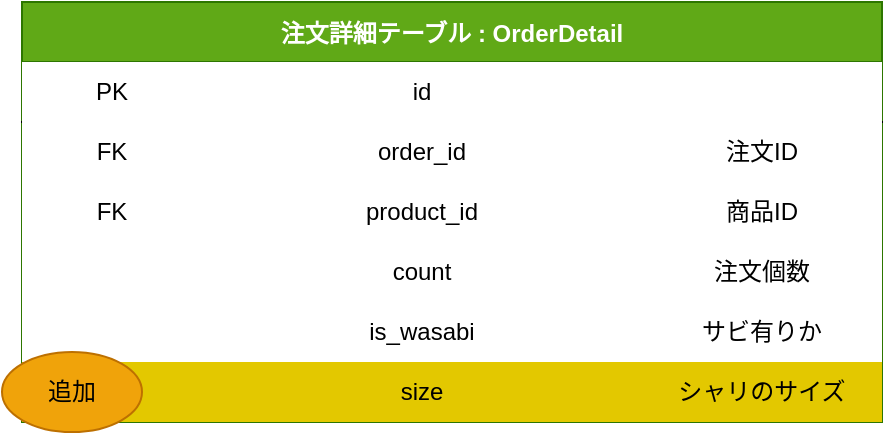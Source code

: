 <mxfile>
    <diagram id="YNiJtK--5vYYoWrFoAtl" name="ページ1">
        <mxGraphModel dx="1016" dy="371" grid="1" gridSize="10" guides="1" tooltips="1" connect="1" arrows="1" fold="1" page="1" pageScale="1" pageWidth="827" pageHeight="1169" math="0" shadow="0">
            <root>
                <mxCell id="0"/>
                <mxCell id="1" parent="0"/>
                <mxCell id="52" value="注文詳細テーブル : OrderDetail" style="shape=table;startSize=30;container=1;collapsible=0;childLayout=tableLayout;fixedRows=1;rowLines=0;fontStyle=1;align=center;pointerEvents=1;fillColor=#60a917;fontColor=#ffffff;strokeColor=#2D7600;" parent="1" vertex="1">
                    <mxGeometry x="90" y="80" width="430" height="210" as="geometry"/>
                </mxCell>
                <mxCell id="53" style="shape=partialRectangle;html=1;whiteSpace=wrap;collapsible=0;dropTarget=0;pointerEvents=1;top=0;left=0;bottom=1;right=0;points=[[0,0.5],[1,0.5]];portConstraint=eastwest;" parent="52" vertex="1">
                    <mxGeometry y="30" width="430" height="30" as="geometry"/>
                </mxCell>
                <mxCell id="54" value="PK" style="shape=partialRectangle;html=1;whiteSpace=wrap;connectable=0;top=0;left=0;bottom=0;right=0;overflow=hidden;pointerEvents=1;" parent="53" vertex="1">
                    <mxGeometry width="90" height="30" as="geometry">
                        <mxRectangle width="90" height="30" as="alternateBounds"/>
                    </mxGeometry>
                </mxCell>
                <mxCell id="55" value="id" style="shape=partialRectangle;html=1;whiteSpace=wrap;connectable=0;top=0;left=0;bottom=0;right=0;overflow=hidden;pointerEvents=1;align=center;labelPosition=center;verticalLabelPosition=middle;verticalAlign=middle;" parent="53" vertex="1">
                    <mxGeometry x="90" width="220" height="30" as="geometry">
                        <mxRectangle width="220" height="30" as="alternateBounds"/>
                    </mxGeometry>
                </mxCell>
                <mxCell id="65" value="" style="shape=partialRectangle;html=1;whiteSpace=wrap;connectable=0;top=0;left=0;bottom=0;right=0;overflow=hidden;pointerEvents=1;align=center;labelPosition=center;verticalLabelPosition=middle;verticalAlign=middle;" parent="53" vertex="1">
                    <mxGeometry x="310" width="120" height="30" as="geometry">
                        <mxRectangle width="120" height="30" as="alternateBounds"/>
                    </mxGeometry>
                </mxCell>
                <mxCell id="56" style="shape=partialRectangle;html=1;whiteSpace=wrap;collapsible=0;dropTarget=0;pointerEvents=1;top=0;left=0;bottom=0;right=0;points=[[0,0.5],[1,0.5]];portConstraint=eastwest;" parent="52" vertex="1">
                    <mxGeometry y="60" width="430" height="30" as="geometry"/>
                </mxCell>
                <mxCell id="57" value="FK" style="shape=partialRectangle;html=1;whiteSpace=wrap;connectable=0;top=0;left=0;bottom=0;right=0;overflow=hidden;pointerEvents=1;" parent="56" vertex="1">
                    <mxGeometry width="90" height="30" as="geometry">
                        <mxRectangle width="90" height="30" as="alternateBounds"/>
                    </mxGeometry>
                </mxCell>
                <mxCell id="58" value="order_id" style="shape=partialRectangle;html=1;whiteSpace=wrap;connectable=0;top=0;left=0;bottom=0;right=0;overflow=hidden;pointerEvents=1;align=center;labelPosition=center;verticalLabelPosition=middle;verticalAlign=middle;" parent="56" vertex="1">
                    <mxGeometry x="90" width="220" height="30" as="geometry">
                        <mxRectangle width="220" height="30" as="alternateBounds"/>
                    </mxGeometry>
                </mxCell>
                <mxCell id="66" value="注文ID" style="shape=partialRectangle;html=1;whiteSpace=wrap;connectable=0;top=0;left=0;bottom=0;right=0;overflow=hidden;pointerEvents=1;align=center;labelPosition=center;verticalLabelPosition=middle;verticalAlign=middle;" parent="56" vertex="1">
                    <mxGeometry x="310" width="120" height="30" as="geometry">
                        <mxRectangle width="120" height="30" as="alternateBounds"/>
                    </mxGeometry>
                </mxCell>
                <mxCell id="59" style="shape=partialRectangle;html=1;whiteSpace=wrap;collapsible=0;dropTarget=0;pointerEvents=1;top=0;left=0;bottom=0;right=0;points=[[0,0.5],[1,0.5]];portConstraint=eastwest;" parent="52" vertex="1">
                    <mxGeometry y="90" width="430" height="30" as="geometry"/>
                </mxCell>
                <mxCell id="60" value="FK" style="shape=partialRectangle;html=1;whiteSpace=wrap;connectable=0;top=0;left=0;bottom=0;right=0;overflow=hidden;pointerEvents=1;" parent="59" vertex="1">
                    <mxGeometry width="90" height="30" as="geometry">
                        <mxRectangle width="90" height="30" as="alternateBounds"/>
                    </mxGeometry>
                </mxCell>
                <mxCell id="61" value="product_id" style="shape=partialRectangle;html=1;whiteSpace=wrap;connectable=0;top=0;left=0;bottom=0;right=0;overflow=hidden;pointerEvents=1;align=center;labelPosition=center;verticalLabelPosition=middle;verticalAlign=middle;" parent="59" vertex="1">
                    <mxGeometry x="90" width="220" height="30" as="geometry">
                        <mxRectangle width="220" height="30" as="alternateBounds"/>
                    </mxGeometry>
                </mxCell>
                <mxCell id="67" value="商品ID" style="shape=partialRectangle;html=1;whiteSpace=wrap;connectable=0;top=0;left=0;bottom=0;right=0;overflow=hidden;pointerEvents=1;align=center;labelPosition=center;verticalLabelPosition=middle;verticalAlign=middle;" parent="59" vertex="1">
                    <mxGeometry x="310" width="120" height="30" as="geometry">
                        <mxRectangle width="120" height="30" as="alternateBounds"/>
                    </mxGeometry>
                </mxCell>
                <mxCell id="88" style="shape=partialRectangle;html=1;whiteSpace=wrap;collapsible=0;dropTarget=0;pointerEvents=1;top=0;left=0;bottom=0;right=0;points=[[0,0.5],[1,0.5]];portConstraint=eastwest;" parent="52" vertex="1">
                    <mxGeometry y="120" width="430" height="30" as="geometry"/>
                </mxCell>
                <mxCell id="89" style="shape=partialRectangle;html=1;whiteSpace=wrap;connectable=0;top=0;left=0;bottom=0;right=0;overflow=hidden;pointerEvents=1;" parent="88" vertex="1">
                    <mxGeometry width="90" height="30" as="geometry">
                        <mxRectangle width="90" height="30" as="alternateBounds"/>
                    </mxGeometry>
                </mxCell>
                <mxCell id="90" value="count" style="shape=partialRectangle;html=1;whiteSpace=wrap;connectable=0;top=0;left=0;bottom=0;right=0;overflow=hidden;pointerEvents=1;align=center;labelPosition=center;verticalLabelPosition=middle;verticalAlign=middle;" parent="88" vertex="1">
                    <mxGeometry x="90" width="220" height="30" as="geometry">
                        <mxRectangle width="220" height="30" as="alternateBounds"/>
                    </mxGeometry>
                </mxCell>
                <mxCell id="91" value="注文個数" style="shape=partialRectangle;html=1;whiteSpace=wrap;connectable=0;top=0;left=0;bottom=0;right=0;overflow=hidden;pointerEvents=1;align=center;labelPosition=center;verticalLabelPosition=middle;verticalAlign=middle;" parent="88" vertex="1">
                    <mxGeometry x="310" width="120" height="30" as="geometry">
                        <mxRectangle width="120" height="30" as="alternateBounds"/>
                    </mxGeometry>
                </mxCell>
                <mxCell id="92" style="shape=partialRectangle;html=1;whiteSpace=wrap;collapsible=0;dropTarget=0;pointerEvents=1;top=0;left=0;bottom=0;right=0;points=[[0,0.5],[1,0.5]];portConstraint=eastwest;" parent="52" vertex="1">
                    <mxGeometry y="150" width="430" height="30" as="geometry"/>
                </mxCell>
                <mxCell id="93" style="shape=partialRectangle;html=1;whiteSpace=wrap;connectable=0;top=0;left=0;bottom=0;right=0;overflow=hidden;pointerEvents=1;" parent="92" vertex="1">
                    <mxGeometry width="90" height="30" as="geometry">
                        <mxRectangle width="90" height="30" as="alternateBounds"/>
                    </mxGeometry>
                </mxCell>
                <mxCell id="94" value="is_wasabi" style="shape=partialRectangle;html=1;whiteSpace=wrap;connectable=0;top=0;left=0;bottom=0;right=0;overflow=hidden;pointerEvents=1;align=center;labelPosition=center;verticalLabelPosition=middle;verticalAlign=middle;" parent="92" vertex="1">
                    <mxGeometry x="90" width="220" height="30" as="geometry">
                        <mxRectangle width="220" height="30" as="alternateBounds"/>
                    </mxGeometry>
                </mxCell>
                <mxCell id="95" value="サビ有りか" style="shape=partialRectangle;html=1;whiteSpace=wrap;connectable=0;top=0;left=0;bottom=0;right=0;overflow=hidden;pointerEvents=1;align=center;labelPosition=center;verticalLabelPosition=middle;verticalAlign=middle;" parent="92" vertex="1">
                    <mxGeometry x="310" width="120" height="30" as="geometry">
                        <mxRectangle width="120" height="30" as="alternateBounds"/>
                    </mxGeometry>
                </mxCell>
                <mxCell id="213" style="shape=partialRectangle;html=1;whiteSpace=wrap;collapsible=0;dropTarget=0;pointerEvents=1;top=0;left=0;bottom=0;right=0;points=[[0,0.5],[1,0.5]];portConstraint=eastwest;" parent="52" vertex="1">
                    <mxGeometry y="180" width="430" height="30" as="geometry"/>
                </mxCell>
                <mxCell id="214" style="shape=partialRectangle;html=1;whiteSpace=wrap;connectable=0;top=0;left=0;bottom=0;right=0;overflow=hidden;pointerEvents=1;fillColor=#e3c800;strokeColor=#B09500;fontColor=#000000;" parent="213" vertex="1">
                    <mxGeometry width="90" height="30" as="geometry">
                        <mxRectangle width="90" height="30" as="alternateBounds"/>
                    </mxGeometry>
                </mxCell>
                <mxCell id="215" value="size" style="shape=partialRectangle;html=1;whiteSpace=wrap;connectable=0;top=0;left=0;bottom=0;right=0;overflow=hidden;pointerEvents=1;align=center;labelPosition=center;verticalLabelPosition=middle;verticalAlign=middle;fillColor=#e3c800;strokeColor=#B09500;fontColor=#000000;" parent="213" vertex="1">
                    <mxGeometry x="90" width="220" height="30" as="geometry">
                        <mxRectangle width="220" height="30" as="alternateBounds"/>
                    </mxGeometry>
                </mxCell>
                <mxCell id="216" value="シャリのサイズ" style="shape=partialRectangle;html=1;whiteSpace=wrap;connectable=0;top=0;left=0;bottom=0;right=0;overflow=hidden;pointerEvents=1;align=center;labelPosition=center;verticalLabelPosition=middle;verticalAlign=middle;fillColor=#e3c800;strokeColor=#B09500;fontColor=#000000;" parent="213" vertex="1">
                    <mxGeometry x="310" width="120" height="30" as="geometry">
                        <mxRectangle width="120" height="30" as="alternateBounds"/>
                    </mxGeometry>
                </mxCell>
                <mxCell id="127" value="" style="edgeStyle=none;html=1;exitX=1;exitY=0.5;exitDx=0;exitDy=0;entryX=0;entryY=0.5;entryDx=0;entryDy=0;strokeColor=#FFFFFF;" parent="1" target="56" edge="1">
                    <mxGeometry relative="1" as="geometry">
                        <mxPoint x="610" y="270" as="targetPoint"/>
                    </mxGeometry>
                </mxCell>
                <mxCell id="217" value="追加" style="ellipse;whiteSpace=wrap;html=1;fillColor=#f0a30a;fontColor=#000000;strokeColor=#BD7000;" parent="1" vertex="1">
                    <mxGeometry x="80" y="255" width="70" height="40" as="geometry"/>
                </mxCell>
            </root>
        </mxGraphModel>
    </diagram>
</mxfile>
